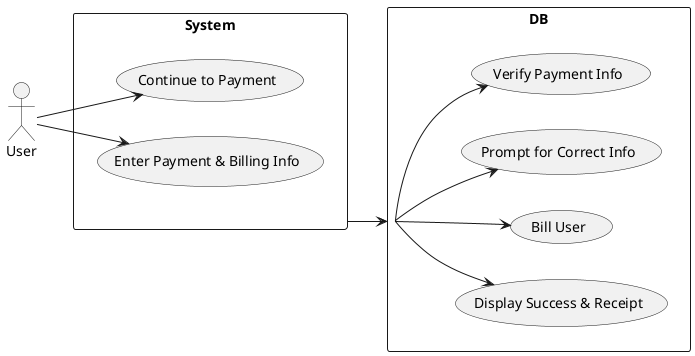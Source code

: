 @startuml US-09: Payment & Billing
left to right direction
actor User
actor DB

rectangle System {
  usecase "Continue to Payment" as U1
  usecase "Enter Payment & Billing Info" as U2
}

rectangle DB {
  usecase "Verify Payment Info" as U3
  usecase "Prompt for Correct Info" as U4
  usecase "Bill User" as U5
  usecase "Display Success & Receipt" as U6
}

User --> U1
User --> U2
System --> DB
DB --> U3
DB --> U4
DB --> U5
DB --> U6
@enduml
